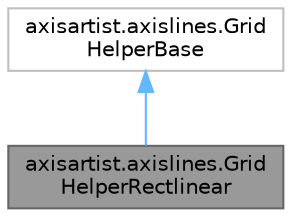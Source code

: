 digraph "axisartist.axislines.GridHelperRectlinear"
{
 // LATEX_PDF_SIZE
  bgcolor="transparent";
  edge [fontname=Helvetica,fontsize=10,labelfontname=Helvetica,labelfontsize=10];
  node [fontname=Helvetica,fontsize=10,shape=box,height=0.2,width=0.4];
  Node1 [id="Node000001",label="axisartist.axislines.Grid\lHelperRectlinear",height=0.2,width=0.4,color="gray40", fillcolor="grey60", style="filled", fontcolor="black",tooltip=" "];
  Node2 -> Node1 [id="edge2_Node000001_Node000002",dir="back",color="steelblue1",style="solid",tooltip=" "];
  Node2 [id="Node000002",label="axisartist.axislines.Grid\lHelperBase",height=0.2,width=0.4,color="grey75", fillcolor="white", style="filled",URL="$db/dea/classaxisartist_1_1axislines_1_1GridHelperBase.html",tooltip=" "];
}
